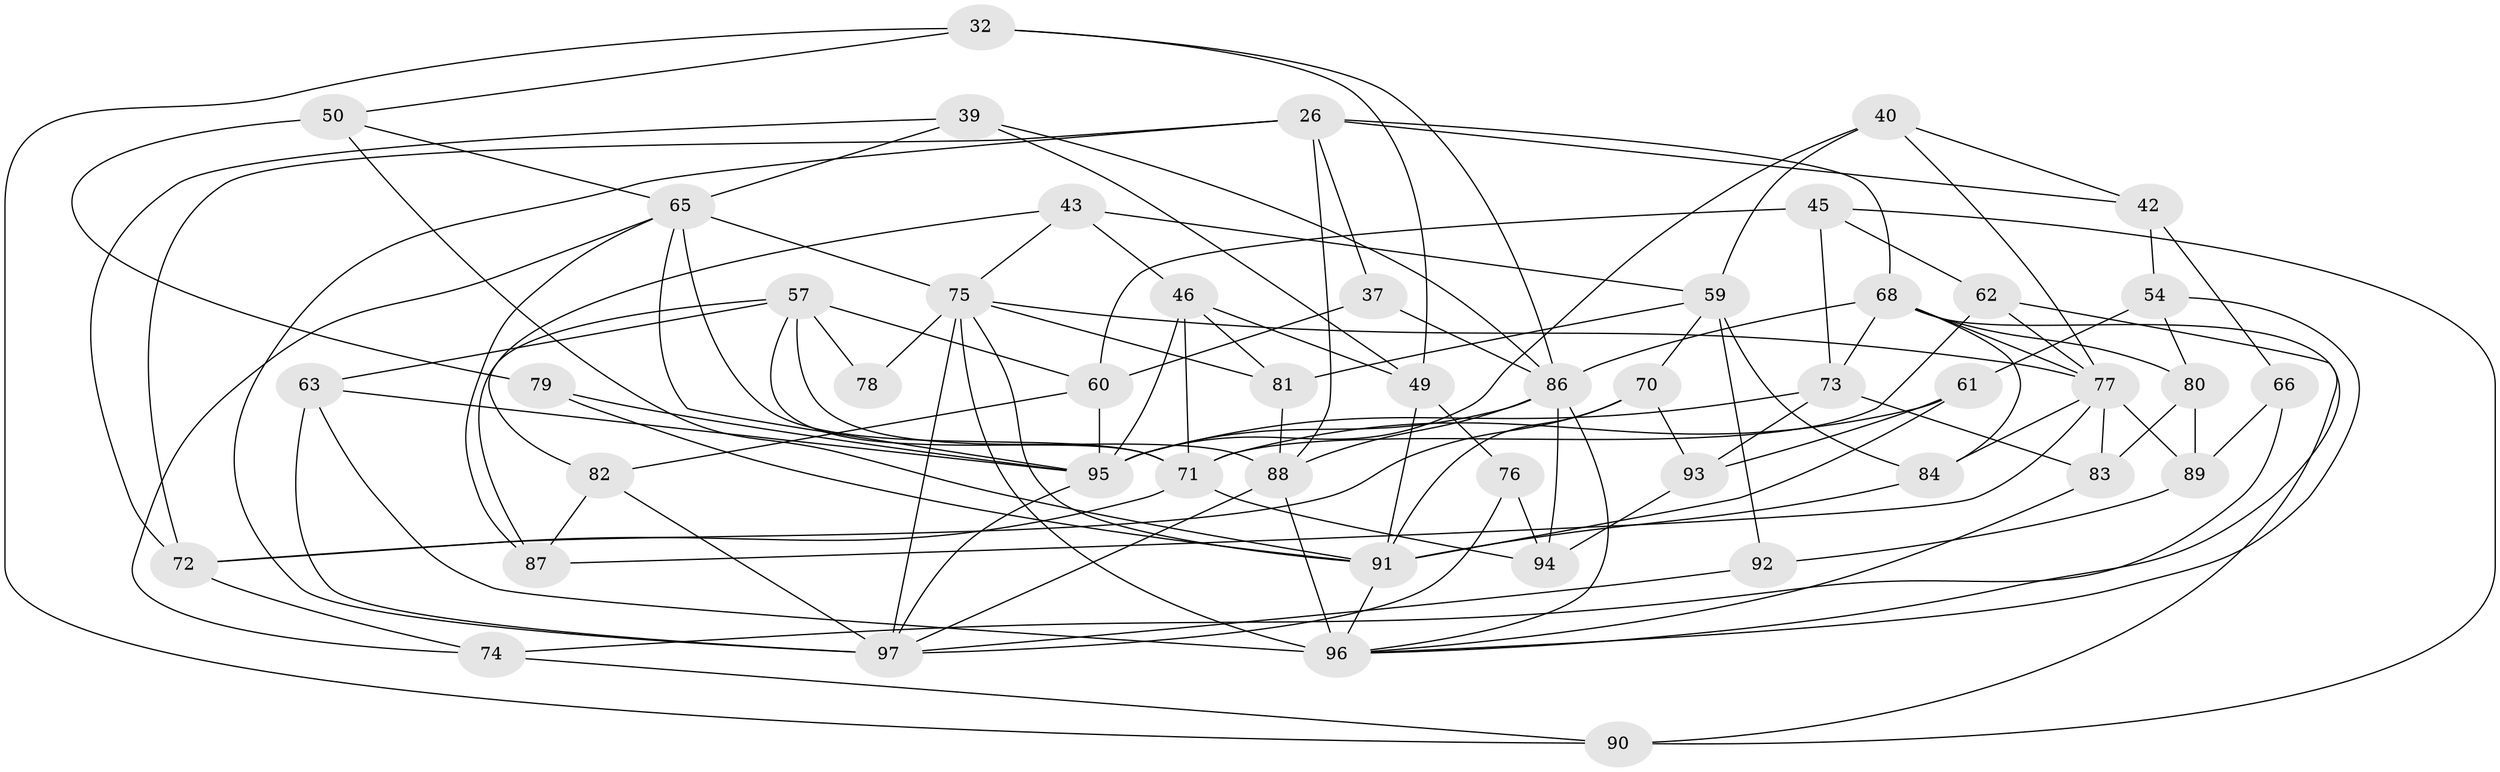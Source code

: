 // original degree distribution, {4: 1.0}
// Generated by graph-tools (version 1.1) at 2025/02/03/05/25 17:02:46]
// undirected, 48 vertices, 118 edges
graph export_dot {
graph [start="1"]
  node [color=gray90,style=filled];
  26 [super="+5+19"];
  32;
  37;
  39;
  40;
  42;
  43;
  45;
  46 [super="+33"];
  49 [super="+20"];
  50;
  54;
  57 [super="+47+16"];
  59 [super="+10+56"];
  60 [super="+24"];
  61;
  62;
  63 [super="+28"];
  65 [super="+6+38"];
  66;
  68 [super="+17+67"];
  70;
  71 [super="+11"];
  72 [super="+3"];
  73 [super="+13+14+44"];
  74 [super="+29"];
  75 [super="+7+36+58"];
  76;
  77 [super="+18+69"];
  78;
  79;
  80;
  81;
  82;
  83;
  84 [super="+25"];
  86 [super="+48"];
  87;
  88 [super="+55+85"];
  89;
  90;
  91 [super="+31+41"];
  92;
  93;
  94;
  95 [super="+64+27+52"];
  96 [super="+15+35+53"];
  97 [super="+1+30+23"];
  26 -- 72;
  26 -- 37;
  26 -- 42;
  26 -- 97 [weight=2];
  26 -- 68 [weight=2];
  26 -- 88;
  32 -- 50;
  32 -- 49;
  32 -- 90;
  32 -- 86;
  37 -- 60 [weight=2];
  37 -- 86;
  39 -- 72;
  39 -- 49;
  39 -- 65;
  39 -- 86;
  40 -- 42;
  40 -- 59;
  40 -- 95;
  40 -- 77;
  42 -- 66;
  42 -- 54;
  43 -- 82;
  43 -- 75;
  43 -- 59;
  43 -- 46;
  45 -- 62;
  45 -- 90;
  45 -- 60;
  45 -- 73;
  46 -- 49;
  46 -- 71;
  46 -- 95 [weight=2];
  46 -- 81;
  49 -- 76 [weight=2];
  49 -- 91;
  50 -- 79;
  50 -- 65;
  50 -- 91;
  54 -- 61;
  54 -- 80;
  54 -- 96;
  57 -- 78 [weight=3];
  57 -- 60;
  57 -- 71 [weight=2];
  57 -- 87;
  57 -- 63;
  57 -- 88 [weight=2];
  59 -- 92 [weight=2];
  59 -- 70;
  59 -- 84 [weight=2];
  59 -- 81;
  60 -- 95;
  60 -- 82;
  61 -- 71;
  61 -- 93;
  61 -- 91;
  62 -- 71;
  62 -- 96;
  62 -- 77;
  63 -- 97;
  63 -- 96 [weight=2];
  63 -- 95 [weight=2];
  65 -- 74;
  65 -- 75 [weight=2];
  65 -- 87;
  65 -- 71;
  65 -- 95;
  66 -- 89;
  66 -- 74 [weight=2];
  68 -- 73 [weight=4];
  68 -- 80;
  68 -- 84 [weight=2];
  68 -- 86;
  68 -- 90;
  68 -- 77;
  70 -- 93;
  70 -- 91;
  70 -- 72;
  71 -- 94;
  71 -- 72;
  72 -- 74 [weight=2];
  73 -- 83;
  73 -- 93;
  73 -- 95 [weight=5];
  74 -- 90;
  75 -- 97 [weight=2];
  75 -- 81;
  75 -- 78;
  75 -- 96;
  75 -- 77;
  75 -- 91;
  76 -- 94;
  76 -- 97;
  77 -- 84;
  77 -- 83;
  77 -- 89;
  77 -- 87;
  79 -- 95 [weight=2];
  79 -- 91;
  80 -- 83;
  80 -- 89;
  81 -- 88;
  82 -- 87;
  82 -- 97;
  83 -- 96;
  84 -- 91;
  86 -- 94;
  86 -- 95;
  86 -- 96;
  86 -- 88;
  88 -- 96 [weight=2];
  88 -- 97;
  89 -- 92;
  91 -- 96;
  92 -- 97;
  93 -- 94;
  95 -- 97;
}
